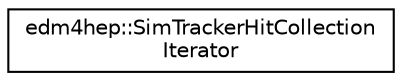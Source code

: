 digraph "Graphical Class Hierarchy"
{
 // LATEX_PDF_SIZE
  edge [fontname="Helvetica",fontsize="10",labelfontname="Helvetica",labelfontsize="10"];
  node [fontname="Helvetica",fontsize="10",shape=record];
  rankdir="LR";
  Node0 [label="edm4hep::SimTrackerHitCollection\lIterator",height=0.2,width=0.4,color="black", fillcolor="white", style="filled",URL="$classedm4hep_1_1_sim_tracker_hit_collection_iterator.html",tooltip=" "];
}
